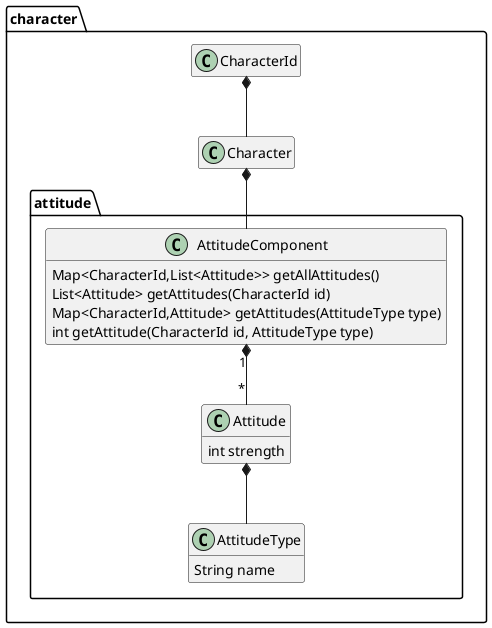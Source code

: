 @startuml

hide empty members

package character {

package attitude {

class AttitudeType {
  String name
}

class Attitude {
  int strength
}

class AttitudeComponent {
  Map<CharacterId,List<Attitude>> getAllAttitudes()
  List<Attitude> getAttitudes(CharacterId id)
  Map<CharacterId,Attitude> getAttitudes(AttitudeType type)
  int getAttitude(CharacterId id, AttitudeType type)
}

}

class CharacterId

class Character

}

Attitude *--  AttitudeType
AttitudeComponent "1" *-- "*"  Attitude
Character *--  AttitudeComponent
CharacterId *--  Character

@enduml